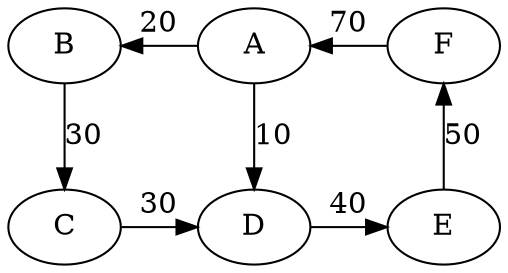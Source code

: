 digraph cercle {
    A -> B [constraint=false label="20"]
    B -> C [label="30"]
    C -> D [label="30"]
    D -> E [label="40"]
    E -> F [label="50"]
    F -> A [constraint=false label="70"]
    A -> D [label="10"]
    { rank=same; B A F }
    { rank=same; C D E }
}

